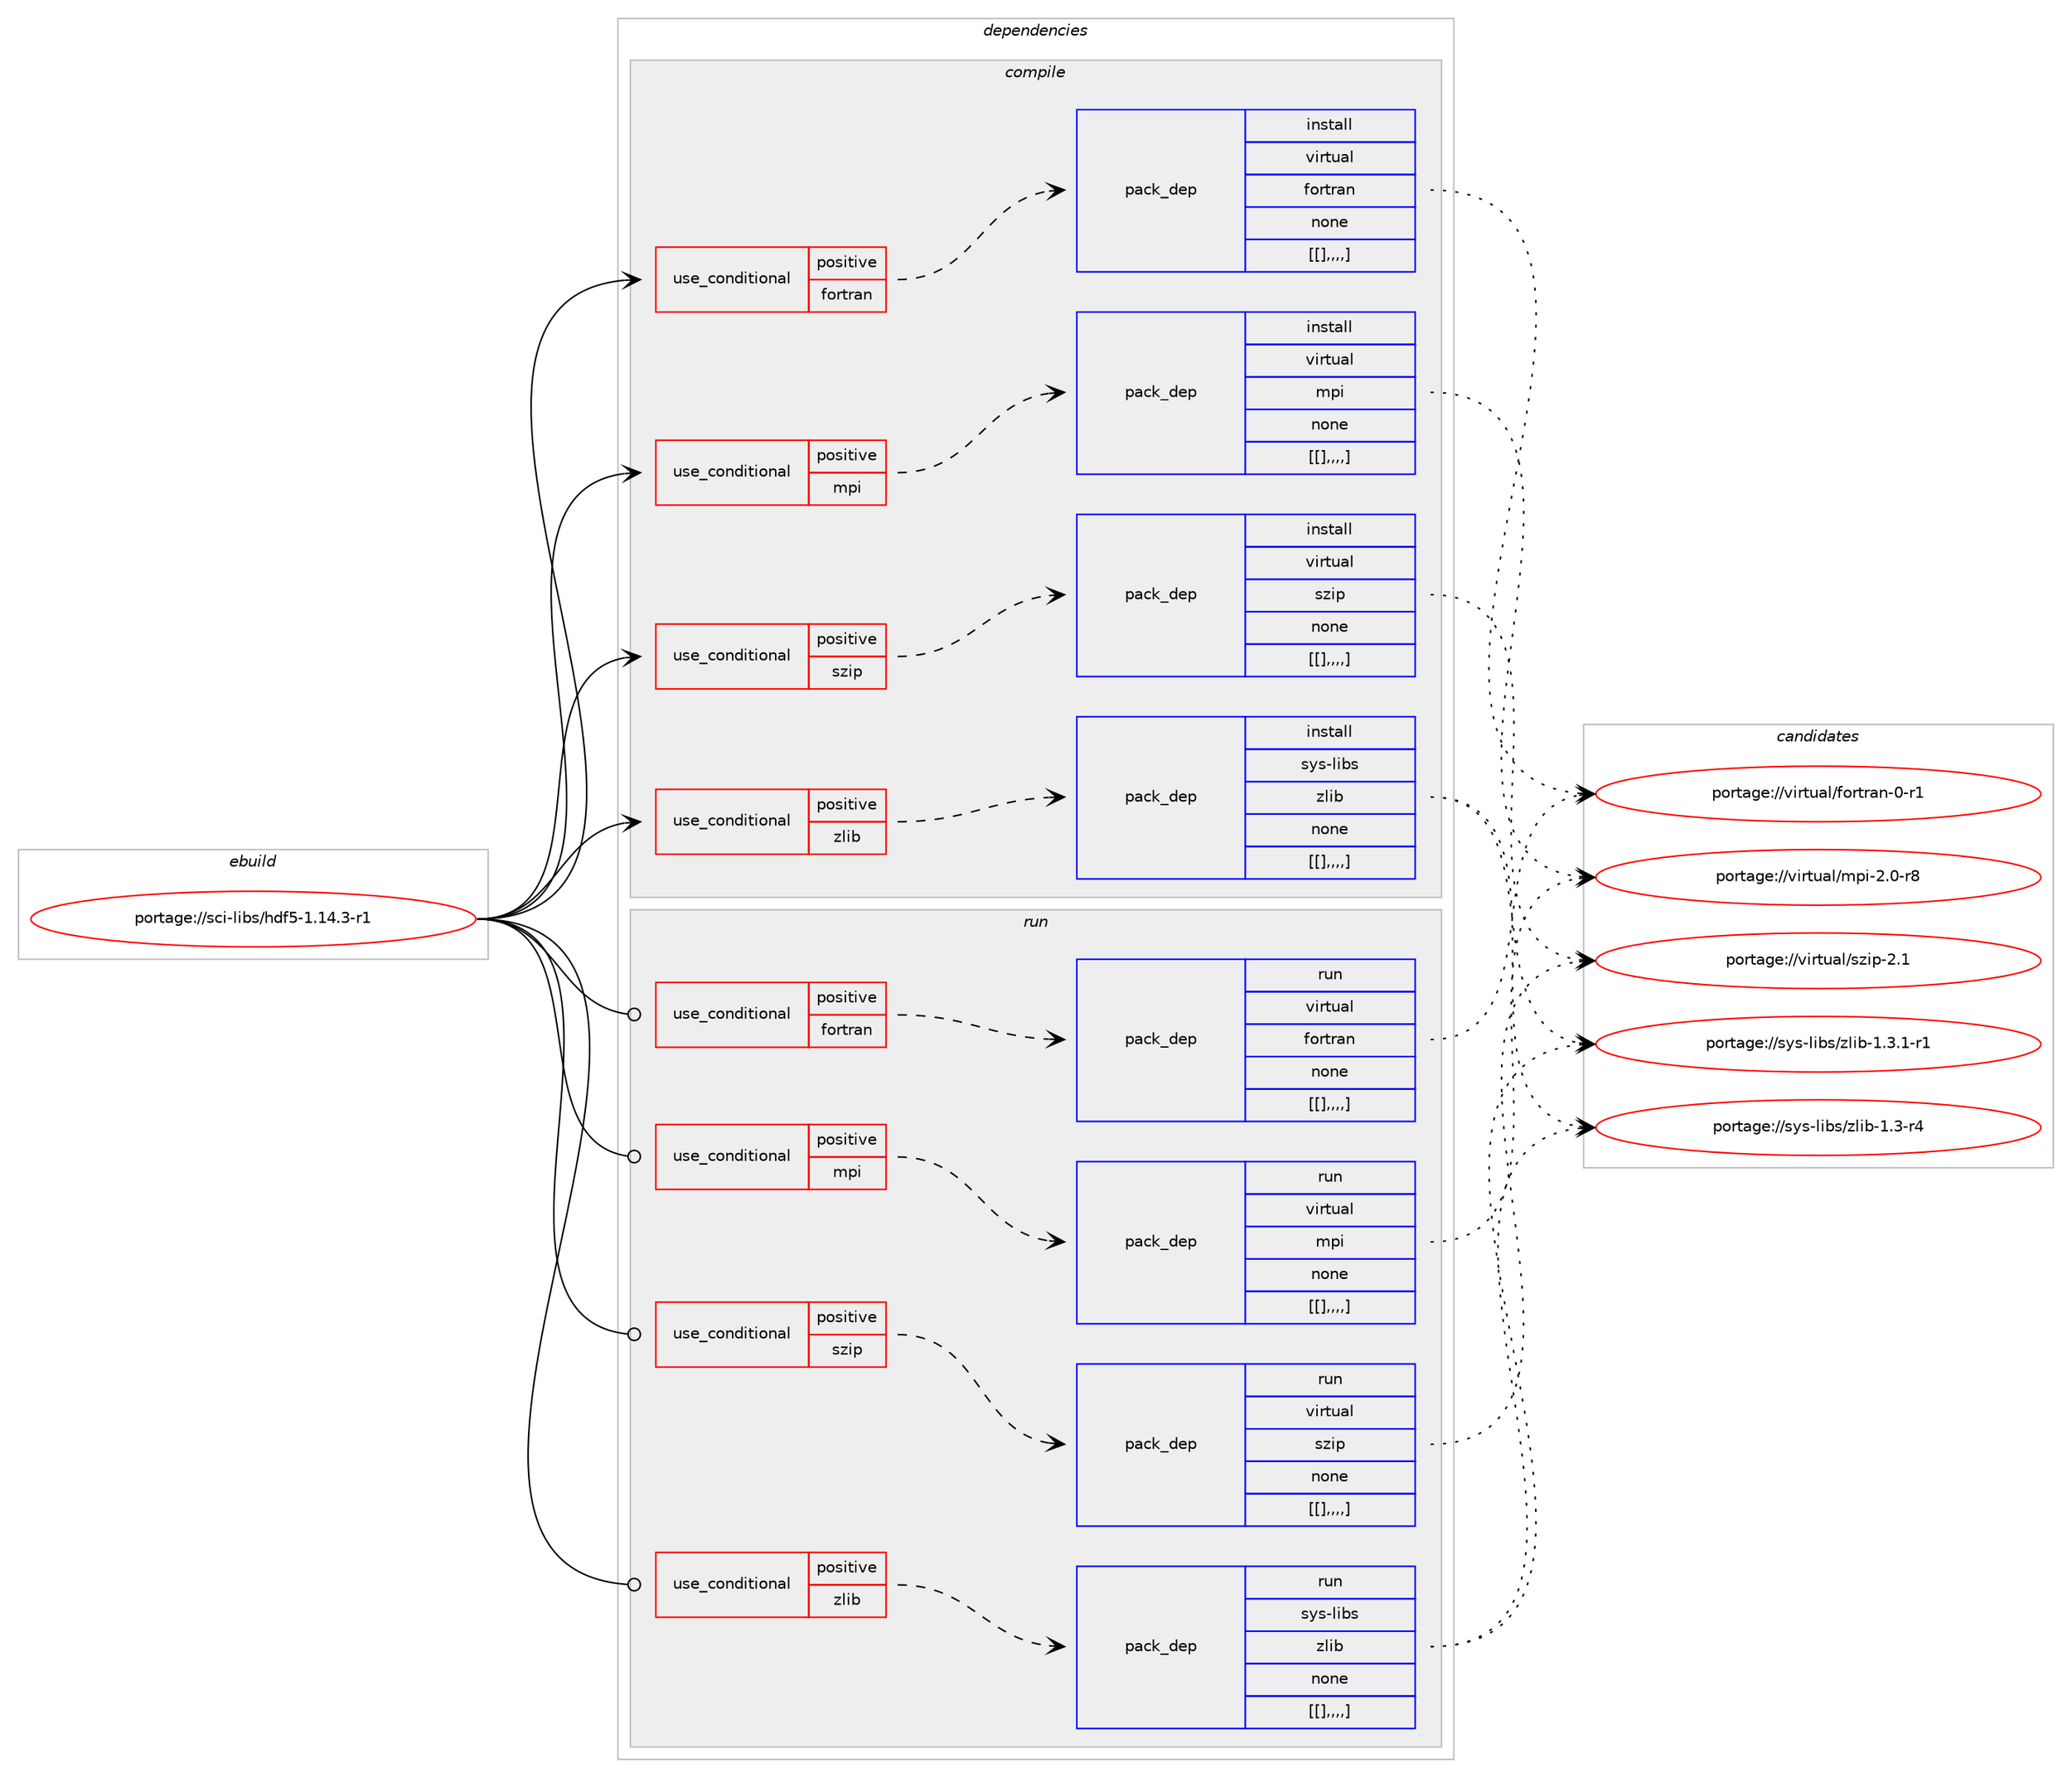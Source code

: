 digraph prolog {

# *************
# Graph options
# *************

newrank=true;
concentrate=true;
compound=true;
graph [rankdir=LR,fontname=Helvetica,fontsize=10,ranksep=1.5];#, ranksep=2.5, nodesep=0.2];
edge  [arrowhead=vee];
node  [fontname=Helvetica,fontsize=10];

# **********
# The ebuild
# **********

subgraph cluster_leftcol {
color=gray;
label=<<i>ebuild</i>>;
id [label="portage://sci-libs/hdf5-1.14.3-r1", color=red, width=4, href="../sci-libs/hdf5-1.14.3-r1.svg"];
}

# ****************
# The dependencies
# ****************

subgraph cluster_midcol {
color=gray;
label=<<i>dependencies</i>>;
subgraph cluster_compile {
fillcolor="#eeeeee";
style=filled;
label=<<i>compile</i>>;
subgraph cond5701 {
dependency15027 [label=<<TABLE BORDER="0" CELLBORDER="1" CELLSPACING="0" CELLPADDING="4"><TR><TD ROWSPAN="3" CELLPADDING="10">use_conditional</TD></TR><TR><TD>positive</TD></TR><TR><TD>fortran</TD></TR></TABLE>>, shape=none, color=red];
subgraph pack9280 {
dependency15028 [label=<<TABLE BORDER="0" CELLBORDER="1" CELLSPACING="0" CELLPADDING="4" WIDTH="220"><TR><TD ROWSPAN="6" CELLPADDING="30">pack_dep</TD></TR><TR><TD WIDTH="110">install</TD></TR><TR><TD>virtual</TD></TR><TR><TD>fortran</TD></TR><TR><TD>none</TD></TR><TR><TD>[[],,,,]</TD></TR></TABLE>>, shape=none, color=blue];
}
dependency15027:e -> dependency15028:w [weight=20,style="dashed",arrowhead="vee"];
}
id:e -> dependency15027:w [weight=20,style="solid",arrowhead="vee"];
subgraph cond5702 {
dependency15029 [label=<<TABLE BORDER="0" CELLBORDER="1" CELLSPACING="0" CELLPADDING="4"><TR><TD ROWSPAN="3" CELLPADDING="10">use_conditional</TD></TR><TR><TD>positive</TD></TR><TR><TD>mpi</TD></TR></TABLE>>, shape=none, color=red];
subgraph pack9281 {
dependency15030 [label=<<TABLE BORDER="0" CELLBORDER="1" CELLSPACING="0" CELLPADDING="4" WIDTH="220"><TR><TD ROWSPAN="6" CELLPADDING="30">pack_dep</TD></TR><TR><TD WIDTH="110">install</TD></TR><TR><TD>virtual</TD></TR><TR><TD>mpi</TD></TR><TR><TD>none</TD></TR><TR><TD>[[],,,,]</TD></TR></TABLE>>, shape=none, color=blue];
}
dependency15029:e -> dependency15030:w [weight=20,style="dashed",arrowhead="vee"];
}
id:e -> dependency15029:w [weight=20,style="solid",arrowhead="vee"];
subgraph cond5703 {
dependency15031 [label=<<TABLE BORDER="0" CELLBORDER="1" CELLSPACING="0" CELLPADDING="4"><TR><TD ROWSPAN="3" CELLPADDING="10">use_conditional</TD></TR><TR><TD>positive</TD></TR><TR><TD>szip</TD></TR></TABLE>>, shape=none, color=red];
subgraph pack9282 {
dependency15032 [label=<<TABLE BORDER="0" CELLBORDER="1" CELLSPACING="0" CELLPADDING="4" WIDTH="220"><TR><TD ROWSPAN="6" CELLPADDING="30">pack_dep</TD></TR><TR><TD WIDTH="110">install</TD></TR><TR><TD>virtual</TD></TR><TR><TD>szip</TD></TR><TR><TD>none</TD></TR><TR><TD>[[],,,,]</TD></TR></TABLE>>, shape=none, color=blue];
}
dependency15031:e -> dependency15032:w [weight=20,style="dashed",arrowhead="vee"];
}
id:e -> dependency15031:w [weight=20,style="solid",arrowhead="vee"];
subgraph cond5704 {
dependency15033 [label=<<TABLE BORDER="0" CELLBORDER="1" CELLSPACING="0" CELLPADDING="4"><TR><TD ROWSPAN="3" CELLPADDING="10">use_conditional</TD></TR><TR><TD>positive</TD></TR><TR><TD>zlib</TD></TR></TABLE>>, shape=none, color=red];
subgraph pack9283 {
dependency15034 [label=<<TABLE BORDER="0" CELLBORDER="1" CELLSPACING="0" CELLPADDING="4" WIDTH="220"><TR><TD ROWSPAN="6" CELLPADDING="30">pack_dep</TD></TR><TR><TD WIDTH="110">install</TD></TR><TR><TD>sys-libs</TD></TR><TR><TD>zlib</TD></TR><TR><TD>none</TD></TR><TR><TD>[[],,,,]</TD></TR></TABLE>>, shape=none, color=blue];
}
dependency15033:e -> dependency15034:w [weight=20,style="dashed",arrowhead="vee"];
}
id:e -> dependency15033:w [weight=20,style="solid",arrowhead="vee"];
}
subgraph cluster_compileandrun {
fillcolor="#eeeeee";
style=filled;
label=<<i>compile and run</i>>;
}
subgraph cluster_run {
fillcolor="#eeeeee";
style=filled;
label=<<i>run</i>>;
subgraph cond5705 {
dependency15035 [label=<<TABLE BORDER="0" CELLBORDER="1" CELLSPACING="0" CELLPADDING="4"><TR><TD ROWSPAN="3" CELLPADDING="10">use_conditional</TD></TR><TR><TD>positive</TD></TR><TR><TD>fortran</TD></TR></TABLE>>, shape=none, color=red];
subgraph pack9284 {
dependency15036 [label=<<TABLE BORDER="0" CELLBORDER="1" CELLSPACING="0" CELLPADDING="4" WIDTH="220"><TR><TD ROWSPAN="6" CELLPADDING="30">pack_dep</TD></TR><TR><TD WIDTH="110">run</TD></TR><TR><TD>virtual</TD></TR><TR><TD>fortran</TD></TR><TR><TD>none</TD></TR><TR><TD>[[],,,,]</TD></TR></TABLE>>, shape=none, color=blue];
}
dependency15035:e -> dependency15036:w [weight=20,style="dashed",arrowhead="vee"];
}
id:e -> dependency15035:w [weight=20,style="solid",arrowhead="odot"];
subgraph cond5706 {
dependency15037 [label=<<TABLE BORDER="0" CELLBORDER="1" CELLSPACING="0" CELLPADDING="4"><TR><TD ROWSPAN="3" CELLPADDING="10">use_conditional</TD></TR><TR><TD>positive</TD></TR><TR><TD>mpi</TD></TR></TABLE>>, shape=none, color=red];
subgraph pack9285 {
dependency15038 [label=<<TABLE BORDER="0" CELLBORDER="1" CELLSPACING="0" CELLPADDING="4" WIDTH="220"><TR><TD ROWSPAN="6" CELLPADDING="30">pack_dep</TD></TR><TR><TD WIDTH="110">run</TD></TR><TR><TD>virtual</TD></TR><TR><TD>mpi</TD></TR><TR><TD>none</TD></TR><TR><TD>[[],,,,]</TD></TR></TABLE>>, shape=none, color=blue];
}
dependency15037:e -> dependency15038:w [weight=20,style="dashed",arrowhead="vee"];
}
id:e -> dependency15037:w [weight=20,style="solid",arrowhead="odot"];
subgraph cond5707 {
dependency15039 [label=<<TABLE BORDER="0" CELLBORDER="1" CELLSPACING="0" CELLPADDING="4"><TR><TD ROWSPAN="3" CELLPADDING="10">use_conditional</TD></TR><TR><TD>positive</TD></TR><TR><TD>szip</TD></TR></TABLE>>, shape=none, color=red];
subgraph pack9286 {
dependency15040 [label=<<TABLE BORDER="0" CELLBORDER="1" CELLSPACING="0" CELLPADDING="4" WIDTH="220"><TR><TD ROWSPAN="6" CELLPADDING="30">pack_dep</TD></TR><TR><TD WIDTH="110">run</TD></TR><TR><TD>virtual</TD></TR><TR><TD>szip</TD></TR><TR><TD>none</TD></TR><TR><TD>[[],,,,]</TD></TR></TABLE>>, shape=none, color=blue];
}
dependency15039:e -> dependency15040:w [weight=20,style="dashed",arrowhead="vee"];
}
id:e -> dependency15039:w [weight=20,style="solid",arrowhead="odot"];
subgraph cond5708 {
dependency15041 [label=<<TABLE BORDER="0" CELLBORDER="1" CELLSPACING="0" CELLPADDING="4"><TR><TD ROWSPAN="3" CELLPADDING="10">use_conditional</TD></TR><TR><TD>positive</TD></TR><TR><TD>zlib</TD></TR></TABLE>>, shape=none, color=red];
subgraph pack9287 {
dependency15042 [label=<<TABLE BORDER="0" CELLBORDER="1" CELLSPACING="0" CELLPADDING="4" WIDTH="220"><TR><TD ROWSPAN="6" CELLPADDING="30">pack_dep</TD></TR><TR><TD WIDTH="110">run</TD></TR><TR><TD>sys-libs</TD></TR><TR><TD>zlib</TD></TR><TR><TD>none</TD></TR><TR><TD>[[],,,,]</TD></TR></TABLE>>, shape=none, color=blue];
}
dependency15041:e -> dependency15042:w [weight=20,style="dashed",arrowhead="vee"];
}
id:e -> dependency15041:w [weight=20,style="solid",arrowhead="odot"];
}
}

# **************
# The candidates
# **************

subgraph cluster_choices {
rank=same;
color=gray;
label=<<i>candidates</i>>;

subgraph choice9280 {
color=black;
nodesep=1;
choice11810511411611797108471021111141161149711045484511449 [label="portage://virtual/fortran-0-r1", color=red, width=4,href="../virtual/fortran-0-r1.svg"];
dependency15028:e -> choice11810511411611797108471021111141161149711045484511449:w [style=dotted,weight="100"];
}
subgraph choice9281 {
color=black;
nodesep=1;
choice1181051141161179710847109112105455046484511456 [label="portage://virtual/mpi-2.0-r8", color=red, width=4,href="../virtual/mpi-2.0-r8.svg"];
dependency15030:e -> choice1181051141161179710847109112105455046484511456:w [style=dotted,weight="100"];
}
subgraph choice9282 {
color=black;
nodesep=1;
choice118105114116117971084711512210511245504649 [label="portage://virtual/szip-2.1", color=red, width=4,href="../virtual/szip-2.1.svg"];
dependency15032:e -> choice118105114116117971084711512210511245504649:w [style=dotted,weight="100"];
}
subgraph choice9283 {
color=black;
nodesep=1;
choice115121115451081059811547122108105984549465146494511449 [label="portage://sys-libs/zlib-1.3.1-r1", color=red, width=4,href="../sys-libs/zlib-1.3.1-r1.svg"];
choice11512111545108105981154712210810598454946514511452 [label="portage://sys-libs/zlib-1.3-r4", color=red, width=4,href="../sys-libs/zlib-1.3-r4.svg"];
dependency15034:e -> choice115121115451081059811547122108105984549465146494511449:w [style=dotted,weight="100"];
dependency15034:e -> choice11512111545108105981154712210810598454946514511452:w [style=dotted,weight="100"];
}
subgraph choice9284 {
color=black;
nodesep=1;
choice11810511411611797108471021111141161149711045484511449 [label="portage://virtual/fortran-0-r1", color=red, width=4,href="../virtual/fortran-0-r1.svg"];
dependency15036:e -> choice11810511411611797108471021111141161149711045484511449:w [style=dotted,weight="100"];
}
subgraph choice9285 {
color=black;
nodesep=1;
choice1181051141161179710847109112105455046484511456 [label="portage://virtual/mpi-2.0-r8", color=red, width=4,href="../virtual/mpi-2.0-r8.svg"];
dependency15038:e -> choice1181051141161179710847109112105455046484511456:w [style=dotted,weight="100"];
}
subgraph choice9286 {
color=black;
nodesep=1;
choice118105114116117971084711512210511245504649 [label="portage://virtual/szip-2.1", color=red, width=4,href="../virtual/szip-2.1.svg"];
dependency15040:e -> choice118105114116117971084711512210511245504649:w [style=dotted,weight="100"];
}
subgraph choice9287 {
color=black;
nodesep=1;
choice115121115451081059811547122108105984549465146494511449 [label="portage://sys-libs/zlib-1.3.1-r1", color=red, width=4,href="../sys-libs/zlib-1.3.1-r1.svg"];
choice11512111545108105981154712210810598454946514511452 [label="portage://sys-libs/zlib-1.3-r4", color=red, width=4,href="../sys-libs/zlib-1.3-r4.svg"];
dependency15042:e -> choice115121115451081059811547122108105984549465146494511449:w [style=dotted,weight="100"];
dependency15042:e -> choice11512111545108105981154712210810598454946514511452:w [style=dotted,weight="100"];
}
}

}
